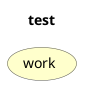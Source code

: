 @startuml

title test
hide stereotype
skinparam Arrow {
Color #555555
FontColor #555555
}
skinparam UseCase {
BackgroundColor #FFFFCC
BorderColor #555555
}

skinparam UseCase {
BackgroundColor<< test >> #FFFFCC
}
(work)<< test >>


@enduml
